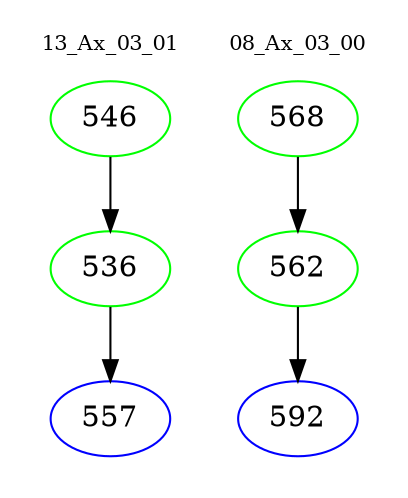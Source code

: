 digraph{
subgraph cluster_0 {
color = white
label = "13_Ax_03_01";
fontsize=10;
T0_546 [label="546", color="green"]
T0_546 -> T0_536 [color="black"]
T0_536 [label="536", color="green"]
T0_536 -> T0_557 [color="black"]
T0_557 [label="557", color="blue"]
}
subgraph cluster_1 {
color = white
label = "08_Ax_03_00";
fontsize=10;
T1_568 [label="568", color="green"]
T1_568 -> T1_562 [color="black"]
T1_562 [label="562", color="green"]
T1_562 -> T1_592 [color="black"]
T1_592 [label="592", color="blue"]
}
}
